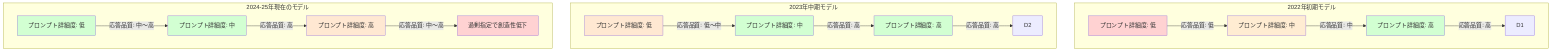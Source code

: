 graph TD
    subgraph "2022年初期モデル"
    A1[プロンプト詳細度: 低] -->|応答品質: 低| B1
    B1[プロンプト詳細度: 中] -->|応答品質: 中| C1
    C1[プロンプト詳細度: 高] -->|応答品質: 高| D1
    end
    
    subgraph "2023年中期モデル"
    A2[プロンプト詳細度: 低] -->|応答品質: 低～中| B2
    B2[プロンプト詳細度: 中] -->|応答品質: 高| C2
    C2[プロンプト詳細度: 高] -->|応答品質: 高| D2
    end
    
    subgraph "2024-25年現在のモデル"
    A3[プロンプト詳細度: 低] -->|応答品質: 中～高| B3
    B3[プロンプト詳細度: 中] -->|応答品質: 高| C3
    C3[プロンプト詳細度: 高] -->|応答品質: 中～高| D3["過剰指定で創造性低下"]
    end
    
    style A1 fill:#FFD2D2
    style B1 fill:#FFECD2
    style C1 fill:#D2FFD2
    
    style A2 fill:#FFE8D2
    style B2 fill:#D2FFD2
    style C2 fill:#D2FFD2
    
    style A3 fill:#D2FFD2
    style B3 fill:#D2FFD2
    style C3 fill:#FFE8D2
    style D3 fill:#FFD2D2